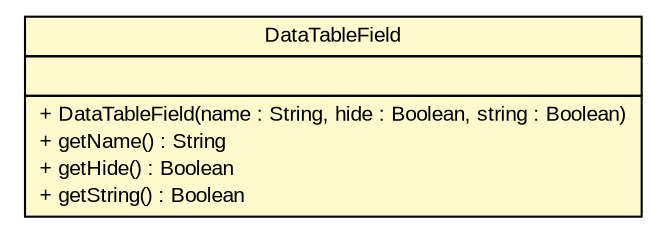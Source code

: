 #!/usr/local/bin/dot
#
# Class diagram 
# Generated by UMLGraph version R5_6 (http://www.umlgraph.org/)
#

digraph G {
	edge [fontname="arial",fontsize=10,labelfontname="arial",labelfontsize=10];
	node [fontname="arial",fontsize=10,shape=plaintext];
	nodesep=0.25;
	ranksep=0.5;
	// br.gov.to.sefaz.presentation.managedbean.composites.DataTableField
	c77 [label=<<table title="br.gov.to.sefaz.presentation.managedbean.composites.DataTableField" border="0" cellborder="1" cellspacing="0" cellpadding="2" port="p" bgcolor="lemonChiffon" href="./DataTableField.html">
		<tr><td><table border="0" cellspacing="0" cellpadding="1">
<tr><td align="center" balign="center"> DataTableField </td></tr>
		</table></td></tr>
		<tr><td><table border="0" cellspacing="0" cellpadding="1">
<tr><td align="left" balign="left">  </td></tr>
		</table></td></tr>
		<tr><td><table border="0" cellspacing="0" cellpadding="1">
<tr><td align="left" balign="left"> + DataTableField(name : String, hide : Boolean, string : Boolean) </td></tr>
<tr><td align="left" balign="left"> + getName() : String </td></tr>
<tr><td align="left" balign="left"> + getHide() : Boolean </td></tr>
<tr><td align="left" balign="left"> + getString() : Boolean </td></tr>
		</table></td></tr>
		</table>>, URL="./DataTableField.html", fontname="arial", fontcolor="black", fontsize=10.0];
}

